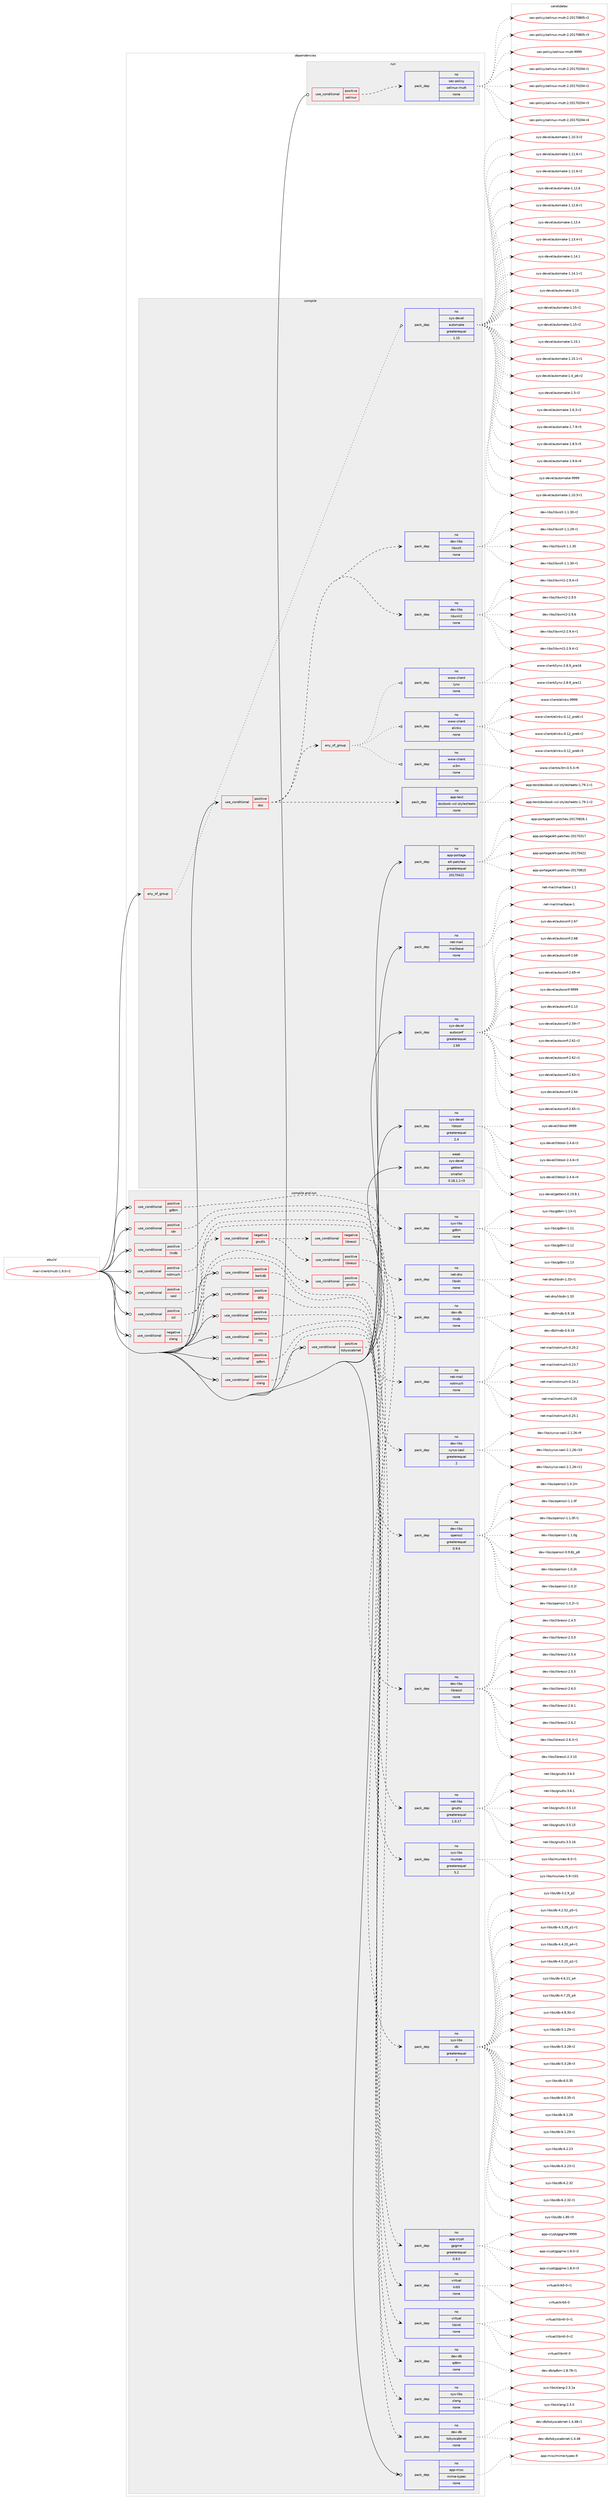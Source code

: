 digraph prolog {

# *************
# Graph options
# *************

newrank=true;
concentrate=true;
compound=true;
graph [rankdir=LR,fontname=Helvetica,fontsize=10,ranksep=1.5];#, ranksep=2.5, nodesep=0.2];
edge  [arrowhead=vee];
node  [fontname=Helvetica,fontsize=10];

# **********
# The ebuild
# **********

subgraph cluster_leftcol {
color=gray;
rank=same;
label=<<i>ebuild</i>>;
id [label="mail-client/mutt-1.9.0-r2", color=red, width=4, href="../mail-client/mutt-1.9.0-r2.svg"];
}

# ****************
# The dependencies
# ****************

subgraph cluster_midcol {
color=gray;
label=<<i>dependencies</i>>;
subgraph cluster_compile {
fillcolor="#eeeeee";
style=filled;
label=<<i>compile</i>>;
subgraph any4959 {
dependency340529 [label=<<TABLE BORDER="0" CELLBORDER="1" CELLSPACING="0" CELLPADDING="4"><TR><TD CELLPADDING="10">any_of_group</TD></TR></TABLE>>, shape=none, color=red];subgraph pack250449 {
dependency340530 [label=<<TABLE BORDER="0" CELLBORDER="1" CELLSPACING="0" CELLPADDING="4" WIDTH="220"><TR><TD ROWSPAN="6" CELLPADDING="30">pack_dep</TD></TR><TR><TD WIDTH="110">no</TD></TR><TR><TD>sys-devel</TD></TR><TR><TD>automake</TD></TR><TR><TD>greaterequal</TD></TR><TR><TD>1.15</TD></TR></TABLE>>, shape=none, color=blue];
}
dependency340529:e -> dependency340530:w [weight=20,style="dotted",arrowhead="oinv"];
}
id:e -> dependency340529:w [weight=20,style="solid",arrowhead="vee"];
subgraph cond85020 {
dependency340531 [label=<<TABLE BORDER="0" CELLBORDER="1" CELLSPACING="0" CELLPADDING="4"><TR><TD ROWSPAN="3" CELLPADDING="10">use_conditional</TD></TR><TR><TD>positive</TD></TR><TR><TD>doc</TD></TR></TABLE>>, shape=none, color=red];
subgraph pack250450 {
dependency340532 [label=<<TABLE BORDER="0" CELLBORDER="1" CELLSPACING="0" CELLPADDING="4" WIDTH="220"><TR><TD ROWSPAN="6" CELLPADDING="30">pack_dep</TD></TR><TR><TD WIDTH="110">no</TD></TR><TR><TD>dev-libs</TD></TR><TR><TD>libxml2</TD></TR><TR><TD>none</TD></TR><TR><TD></TD></TR></TABLE>>, shape=none, color=blue];
}
dependency340531:e -> dependency340532:w [weight=20,style="dashed",arrowhead="vee"];
subgraph pack250451 {
dependency340533 [label=<<TABLE BORDER="0" CELLBORDER="1" CELLSPACING="0" CELLPADDING="4" WIDTH="220"><TR><TD ROWSPAN="6" CELLPADDING="30">pack_dep</TD></TR><TR><TD WIDTH="110">no</TD></TR><TR><TD>dev-libs</TD></TR><TR><TD>libxslt</TD></TR><TR><TD>none</TD></TR><TR><TD></TD></TR></TABLE>>, shape=none, color=blue];
}
dependency340531:e -> dependency340533:w [weight=20,style="dashed",arrowhead="vee"];
subgraph pack250452 {
dependency340534 [label=<<TABLE BORDER="0" CELLBORDER="1" CELLSPACING="0" CELLPADDING="4" WIDTH="220"><TR><TD ROWSPAN="6" CELLPADDING="30">pack_dep</TD></TR><TR><TD WIDTH="110">no</TD></TR><TR><TD>app-text</TD></TR><TR><TD>docbook-xsl-stylesheets</TD></TR><TR><TD>none</TD></TR><TR><TD></TD></TR></TABLE>>, shape=none, color=blue];
}
dependency340531:e -> dependency340534:w [weight=20,style="dashed",arrowhead="vee"];
subgraph any4960 {
dependency340535 [label=<<TABLE BORDER="0" CELLBORDER="1" CELLSPACING="0" CELLPADDING="4"><TR><TD CELLPADDING="10">any_of_group</TD></TR></TABLE>>, shape=none, color=red];subgraph pack250453 {
dependency340536 [label=<<TABLE BORDER="0" CELLBORDER="1" CELLSPACING="0" CELLPADDING="4" WIDTH="220"><TR><TD ROWSPAN="6" CELLPADDING="30">pack_dep</TD></TR><TR><TD WIDTH="110">no</TD></TR><TR><TD>www-client</TD></TR><TR><TD>lynx</TD></TR><TR><TD>none</TD></TR><TR><TD></TD></TR></TABLE>>, shape=none, color=blue];
}
dependency340535:e -> dependency340536:w [weight=20,style="dotted",arrowhead="oinv"];
subgraph pack250454 {
dependency340537 [label=<<TABLE BORDER="0" CELLBORDER="1" CELLSPACING="0" CELLPADDING="4" WIDTH="220"><TR><TD ROWSPAN="6" CELLPADDING="30">pack_dep</TD></TR><TR><TD WIDTH="110">no</TD></TR><TR><TD>www-client</TD></TR><TR><TD>w3m</TD></TR><TR><TD>none</TD></TR><TR><TD></TD></TR></TABLE>>, shape=none, color=blue];
}
dependency340535:e -> dependency340537:w [weight=20,style="dotted",arrowhead="oinv"];
subgraph pack250455 {
dependency340538 [label=<<TABLE BORDER="0" CELLBORDER="1" CELLSPACING="0" CELLPADDING="4" WIDTH="220"><TR><TD ROWSPAN="6" CELLPADDING="30">pack_dep</TD></TR><TR><TD WIDTH="110">no</TD></TR><TR><TD>www-client</TD></TR><TR><TD>elinks</TD></TR><TR><TD>none</TD></TR><TR><TD></TD></TR></TABLE>>, shape=none, color=blue];
}
dependency340535:e -> dependency340538:w [weight=20,style="dotted",arrowhead="oinv"];
}
dependency340531:e -> dependency340535:w [weight=20,style="dashed",arrowhead="vee"];
}
id:e -> dependency340531:w [weight=20,style="solid",arrowhead="vee"];
subgraph pack250456 {
dependency340539 [label=<<TABLE BORDER="0" CELLBORDER="1" CELLSPACING="0" CELLPADDING="4" WIDTH="220"><TR><TD ROWSPAN="6" CELLPADDING="30">pack_dep</TD></TR><TR><TD WIDTH="110">no</TD></TR><TR><TD>app-portage</TD></TR><TR><TD>elt-patches</TD></TR><TR><TD>greaterequal</TD></TR><TR><TD>20170422</TD></TR></TABLE>>, shape=none, color=blue];
}
id:e -> dependency340539:w [weight=20,style="solid",arrowhead="vee"];
subgraph pack250457 {
dependency340540 [label=<<TABLE BORDER="0" CELLBORDER="1" CELLSPACING="0" CELLPADDING="4" WIDTH="220"><TR><TD ROWSPAN="6" CELLPADDING="30">pack_dep</TD></TR><TR><TD WIDTH="110">no</TD></TR><TR><TD>net-mail</TD></TR><TR><TD>mailbase</TD></TR><TR><TD>none</TD></TR><TR><TD></TD></TR></TABLE>>, shape=none, color=blue];
}
id:e -> dependency340540:w [weight=20,style="solid",arrowhead="vee"];
subgraph pack250458 {
dependency340541 [label=<<TABLE BORDER="0" CELLBORDER="1" CELLSPACING="0" CELLPADDING="4" WIDTH="220"><TR><TD ROWSPAN="6" CELLPADDING="30">pack_dep</TD></TR><TR><TD WIDTH="110">no</TD></TR><TR><TD>sys-devel</TD></TR><TR><TD>autoconf</TD></TR><TR><TD>greaterequal</TD></TR><TR><TD>2.69</TD></TR></TABLE>>, shape=none, color=blue];
}
id:e -> dependency340541:w [weight=20,style="solid",arrowhead="vee"];
subgraph pack250459 {
dependency340542 [label=<<TABLE BORDER="0" CELLBORDER="1" CELLSPACING="0" CELLPADDING="4" WIDTH="220"><TR><TD ROWSPAN="6" CELLPADDING="30">pack_dep</TD></TR><TR><TD WIDTH="110">no</TD></TR><TR><TD>sys-devel</TD></TR><TR><TD>libtool</TD></TR><TR><TD>greaterequal</TD></TR><TR><TD>2.4</TD></TR></TABLE>>, shape=none, color=blue];
}
id:e -> dependency340542:w [weight=20,style="solid",arrowhead="vee"];
subgraph pack250460 {
dependency340543 [label=<<TABLE BORDER="0" CELLBORDER="1" CELLSPACING="0" CELLPADDING="4" WIDTH="220"><TR><TD ROWSPAN="6" CELLPADDING="30">pack_dep</TD></TR><TR><TD WIDTH="110">weak</TD></TR><TR><TD>sys-devel</TD></TR><TR><TD>gettext</TD></TR><TR><TD>smaller</TD></TR><TR><TD>0.18.1.1-r3</TD></TR></TABLE>>, shape=none, color=blue];
}
id:e -> dependency340543:w [weight=20,style="solid",arrowhead="vee"];
}
subgraph cluster_compileandrun {
fillcolor="#eeeeee";
style=filled;
label=<<i>compile and run</i>>;
subgraph cond85021 {
dependency340544 [label=<<TABLE BORDER="0" CELLBORDER="1" CELLSPACING="0" CELLPADDING="4"><TR><TD ROWSPAN="3" CELLPADDING="10">use_conditional</TD></TR><TR><TD>negative</TD></TR><TR><TD>slang</TD></TR></TABLE>>, shape=none, color=red];
subgraph pack250461 {
dependency340545 [label=<<TABLE BORDER="0" CELLBORDER="1" CELLSPACING="0" CELLPADDING="4" WIDTH="220"><TR><TD ROWSPAN="6" CELLPADDING="30">pack_dep</TD></TR><TR><TD WIDTH="110">no</TD></TR><TR><TD>sys-libs</TD></TR><TR><TD>ncurses</TD></TR><TR><TD>greaterequal</TD></TR><TR><TD>5.2</TD></TR></TABLE>>, shape=none, color=blue];
}
dependency340544:e -> dependency340545:w [weight=20,style="dashed",arrowhead="vee"];
}
id:e -> dependency340544:w [weight=20,style="solid",arrowhead="odotvee"];
subgraph cond85022 {
dependency340546 [label=<<TABLE BORDER="0" CELLBORDER="1" CELLSPACING="0" CELLPADDING="4"><TR><TD ROWSPAN="3" CELLPADDING="10">use_conditional</TD></TR><TR><TD>positive</TD></TR><TR><TD>berkdb</TD></TR></TABLE>>, shape=none, color=red];
subgraph pack250462 {
dependency340547 [label=<<TABLE BORDER="0" CELLBORDER="1" CELLSPACING="0" CELLPADDING="4" WIDTH="220"><TR><TD ROWSPAN="6" CELLPADDING="30">pack_dep</TD></TR><TR><TD WIDTH="110">no</TD></TR><TR><TD>sys-libs</TD></TR><TR><TD>db</TD></TR><TR><TD>greaterequal</TD></TR><TR><TD>4</TD></TR></TABLE>>, shape=none, color=blue];
}
dependency340546:e -> dependency340547:w [weight=20,style="dashed",arrowhead="vee"];
}
id:e -> dependency340546:w [weight=20,style="solid",arrowhead="odotvee"];
subgraph cond85023 {
dependency340548 [label=<<TABLE BORDER="0" CELLBORDER="1" CELLSPACING="0" CELLPADDING="4"><TR><TD ROWSPAN="3" CELLPADDING="10">use_conditional</TD></TR><TR><TD>positive</TD></TR><TR><TD>gdbm</TD></TR></TABLE>>, shape=none, color=red];
subgraph pack250463 {
dependency340549 [label=<<TABLE BORDER="0" CELLBORDER="1" CELLSPACING="0" CELLPADDING="4" WIDTH="220"><TR><TD ROWSPAN="6" CELLPADDING="30">pack_dep</TD></TR><TR><TD WIDTH="110">no</TD></TR><TR><TD>sys-libs</TD></TR><TR><TD>gdbm</TD></TR><TR><TD>none</TD></TR><TR><TD></TD></TR></TABLE>>, shape=none, color=blue];
}
dependency340548:e -> dependency340549:w [weight=20,style="dashed",arrowhead="vee"];
}
id:e -> dependency340548:w [weight=20,style="solid",arrowhead="odotvee"];
subgraph cond85024 {
dependency340550 [label=<<TABLE BORDER="0" CELLBORDER="1" CELLSPACING="0" CELLPADDING="4"><TR><TD ROWSPAN="3" CELLPADDING="10">use_conditional</TD></TR><TR><TD>positive</TD></TR><TR><TD>gpg</TD></TR></TABLE>>, shape=none, color=red];
subgraph pack250464 {
dependency340551 [label=<<TABLE BORDER="0" CELLBORDER="1" CELLSPACING="0" CELLPADDING="4" WIDTH="220"><TR><TD ROWSPAN="6" CELLPADDING="30">pack_dep</TD></TR><TR><TD WIDTH="110">no</TD></TR><TR><TD>app-crypt</TD></TR><TR><TD>gpgme</TD></TR><TR><TD>greaterequal</TD></TR><TR><TD>0.9.0</TD></TR></TABLE>>, shape=none, color=blue];
}
dependency340550:e -> dependency340551:w [weight=20,style="dashed",arrowhead="vee"];
}
id:e -> dependency340550:w [weight=20,style="solid",arrowhead="odotvee"];
subgraph cond85025 {
dependency340552 [label=<<TABLE BORDER="0" CELLBORDER="1" CELLSPACING="0" CELLPADDING="4"><TR><TD ROWSPAN="3" CELLPADDING="10">use_conditional</TD></TR><TR><TD>positive</TD></TR><TR><TD>idn</TD></TR></TABLE>>, shape=none, color=red];
subgraph pack250465 {
dependency340553 [label=<<TABLE BORDER="0" CELLBORDER="1" CELLSPACING="0" CELLPADDING="4" WIDTH="220"><TR><TD ROWSPAN="6" CELLPADDING="30">pack_dep</TD></TR><TR><TD WIDTH="110">no</TD></TR><TR><TD>net-dns</TD></TR><TR><TD>libidn</TD></TR><TR><TD>none</TD></TR><TR><TD></TD></TR></TABLE>>, shape=none, color=blue];
}
dependency340552:e -> dependency340553:w [weight=20,style="dashed",arrowhead="vee"];
}
id:e -> dependency340552:w [weight=20,style="solid",arrowhead="odotvee"];
subgraph cond85026 {
dependency340554 [label=<<TABLE BORDER="0" CELLBORDER="1" CELLSPACING="0" CELLPADDING="4"><TR><TD ROWSPAN="3" CELLPADDING="10">use_conditional</TD></TR><TR><TD>positive</TD></TR><TR><TD>kerberos</TD></TR></TABLE>>, shape=none, color=red];
subgraph pack250466 {
dependency340555 [label=<<TABLE BORDER="0" CELLBORDER="1" CELLSPACING="0" CELLPADDING="4" WIDTH="220"><TR><TD ROWSPAN="6" CELLPADDING="30">pack_dep</TD></TR><TR><TD WIDTH="110">no</TD></TR><TR><TD>virtual</TD></TR><TR><TD>krb5</TD></TR><TR><TD>none</TD></TR><TR><TD></TD></TR></TABLE>>, shape=none, color=blue];
}
dependency340554:e -> dependency340555:w [weight=20,style="dashed",arrowhead="vee"];
}
id:e -> dependency340554:w [weight=20,style="solid",arrowhead="odotvee"];
subgraph cond85027 {
dependency340556 [label=<<TABLE BORDER="0" CELLBORDER="1" CELLSPACING="0" CELLPADDING="4"><TR><TD ROWSPAN="3" CELLPADDING="10">use_conditional</TD></TR><TR><TD>positive</TD></TR><TR><TD>lmdb</TD></TR></TABLE>>, shape=none, color=red];
subgraph pack250467 {
dependency340557 [label=<<TABLE BORDER="0" CELLBORDER="1" CELLSPACING="0" CELLPADDING="4" WIDTH="220"><TR><TD ROWSPAN="6" CELLPADDING="30">pack_dep</TD></TR><TR><TD WIDTH="110">no</TD></TR><TR><TD>dev-db</TD></TR><TR><TD>lmdb</TD></TR><TR><TD>none</TD></TR><TR><TD></TD></TR></TABLE>>, shape=none, color=blue];
}
dependency340556:e -> dependency340557:w [weight=20,style="dashed",arrowhead="vee"];
}
id:e -> dependency340556:w [weight=20,style="solid",arrowhead="odotvee"];
subgraph cond85028 {
dependency340558 [label=<<TABLE BORDER="0" CELLBORDER="1" CELLSPACING="0" CELLPADDING="4"><TR><TD ROWSPAN="3" CELLPADDING="10">use_conditional</TD></TR><TR><TD>positive</TD></TR><TR><TD>nls</TD></TR></TABLE>>, shape=none, color=red];
subgraph pack250468 {
dependency340559 [label=<<TABLE BORDER="0" CELLBORDER="1" CELLSPACING="0" CELLPADDING="4" WIDTH="220"><TR><TD ROWSPAN="6" CELLPADDING="30">pack_dep</TD></TR><TR><TD WIDTH="110">no</TD></TR><TR><TD>virtual</TD></TR><TR><TD>libintl</TD></TR><TR><TD>none</TD></TR><TR><TD></TD></TR></TABLE>>, shape=none, color=blue];
}
dependency340558:e -> dependency340559:w [weight=20,style="dashed",arrowhead="vee"];
}
id:e -> dependency340558:w [weight=20,style="solid",arrowhead="odotvee"];
subgraph cond85029 {
dependency340560 [label=<<TABLE BORDER="0" CELLBORDER="1" CELLSPACING="0" CELLPADDING="4"><TR><TD ROWSPAN="3" CELLPADDING="10">use_conditional</TD></TR><TR><TD>positive</TD></TR><TR><TD>notmuch</TD></TR></TABLE>>, shape=none, color=red];
subgraph pack250469 {
dependency340561 [label=<<TABLE BORDER="0" CELLBORDER="1" CELLSPACING="0" CELLPADDING="4" WIDTH="220"><TR><TD ROWSPAN="6" CELLPADDING="30">pack_dep</TD></TR><TR><TD WIDTH="110">no</TD></TR><TR><TD>net-mail</TD></TR><TR><TD>notmuch</TD></TR><TR><TD>none</TD></TR><TR><TD></TD></TR></TABLE>>, shape=none, color=blue];
}
dependency340560:e -> dependency340561:w [weight=20,style="dashed",arrowhead="vee"];
}
id:e -> dependency340560:w [weight=20,style="solid",arrowhead="odotvee"];
subgraph cond85030 {
dependency340562 [label=<<TABLE BORDER="0" CELLBORDER="1" CELLSPACING="0" CELLPADDING="4"><TR><TD ROWSPAN="3" CELLPADDING="10">use_conditional</TD></TR><TR><TD>positive</TD></TR><TR><TD>qdbm</TD></TR></TABLE>>, shape=none, color=red];
subgraph pack250470 {
dependency340563 [label=<<TABLE BORDER="0" CELLBORDER="1" CELLSPACING="0" CELLPADDING="4" WIDTH="220"><TR><TD ROWSPAN="6" CELLPADDING="30">pack_dep</TD></TR><TR><TD WIDTH="110">no</TD></TR><TR><TD>dev-db</TD></TR><TR><TD>qdbm</TD></TR><TR><TD>none</TD></TR><TR><TD></TD></TR></TABLE>>, shape=none, color=blue];
}
dependency340562:e -> dependency340563:w [weight=20,style="dashed",arrowhead="vee"];
}
id:e -> dependency340562:w [weight=20,style="solid",arrowhead="odotvee"];
subgraph cond85031 {
dependency340564 [label=<<TABLE BORDER="0" CELLBORDER="1" CELLSPACING="0" CELLPADDING="4"><TR><TD ROWSPAN="3" CELLPADDING="10">use_conditional</TD></TR><TR><TD>positive</TD></TR><TR><TD>sasl</TD></TR></TABLE>>, shape=none, color=red];
subgraph pack250471 {
dependency340565 [label=<<TABLE BORDER="0" CELLBORDER="1" CELLSPACING="0" CELLPADDING="4" WIDTH="220"><TR><TD ROWSPAN="6" CELLPADDING="30">pack_dep</TD></TR><TR><TD WIDTH="110">no</TD></TR><TR><TD>dev-libs</TD></TR><TR><TD>cyrus-sasl</TD></TR><TR><TD>greaterequal</TD></TR><TR><TD>2</TD></TR></TABLE>>, shape=none, color=blue];
}
dependency340564:e -> dependency340565:w [weight=20,style="dashed",arrowhead="vee"];
}
id:e -> dependency340564:w [weight=20,style="solid",arrowhead="odotvee"];
subgraph cond85032 {
dependency340566 [label=<<TABLE BORDER="0" CELLBORDER="1" CELLSPACING="0" CELLPADDING="4"><TR><TD ROWSPAN="3" CELLPADDING="10">use_conditional</TD></TR><TR><TD>positive</TD></TR><TR><TD>slang</TD></TR></TABLE>>, shape=none, color=red];
subgraph pack250472 {
dependency340567 [label=<<TABLE BORDER="0" CELLBORDER="1" CELLSPACING="0" CELLPADDING="4" WIDTH="220"><TR><TD ROWSPAN="6" CELLPADDING="30">pack_dep</TD></TR><TR><TD WIDTH="110">no</TD></TR><TR><TD>sys-libs</TD></TR><TR><TD>slang</TD></TR><TR><TD>none</TD></TR><TR><TD></TD></TR></TABLE>>, shape=none, color=blue];
}
dependency340566:e -> dependency340567:w [weight=20,style="dashed",arrowhead="vee"];
}
id:e -> dependency340566:w [weight=20,style="solid",arrowhead="odotvee"];
subgraph cond85033 {
dependency340568 [label=<<TABLE BORDER="0" CELLBORDER="1" CELLSPACING="0" CELLPADDING="4"><TR><TD ROWSPAN="3" CELLPADDING="10">use_conditional</TD></TR><TR><TD>positive</TD></TR><TR><TD>ssl</TD></TR></TABLE>>, shape=none, color=red];
subgraph cond85034 {
dependency340569 [label=<<TABLE BORDER="0" CELLBORDER="1" CELLSPACING="0" CELLPADDING="4"><TR><TD ROWSPAN="3" CELLPADDING="10">use_conditional</TD></TR><TR><TD>positive</TD></TR><TR><TD>gnutls</TD></TR></TABLE>>, shape=none, color=red];
subgraph pack250473 {
dependency340570 [label=<<TABLE BORDER="0" CELLBORDER="1" CELLSPACING="0" CELLPADDING="4" WIDTH="220"><TR><TD ROWSPAN="6" CELLPADDING="30">pack_dep</TD></TR><TR><TD WIDTH="110">no</TD></TR><TR><TD>net-libs</TD></TR><TR><TD>gnutls</TD></TR><TR><TD>greaterequal</TD></TR><TR><TD>1.0.17</TD></TR></TABLE>>, shape=none, color=blue];
}
dependency340569:e -> dependency340570:w [weight=20,style="dashed",arrowhead="vee"];
}
dependency340568:e -> dependency340569:w [weight=20,style="dashed",arrowhead="vee"];
subgraph cond85035 {
dependency340571 [label=<<TABLE BORDER="0" CELLBORDER="1" CELLSPACING="0" CELLPADDING="4"><TR><TD ROWSPAN="3" CELLPADDING="10">use_conditional</TD></TR><TR><TD>negative</TD></TR><TR><TD>gnutls</TD></TR></TABLE>>, shape=none, color=red];
subgraph cond85036 {
dependency340572 [label=<<TABLE BORDER="0" CELLBORDER="1" CELLSPACING="0" CELLPADDING="4"><TR><TD ROWSPAN="3" CELLPADDING="10">use_conditional</TD></TR><TR><TD>positive</TD></TR><TR><TD>libressl</TD></TR></TABLE>>, shape=none, color=red];
subgraph pack250474 {
dependency340573 [label=<<TABLE BORDER="0" CELLBORDER="1" CELLSPACING="0" CELLPADDING="4" WIDTH="220"><TR><TD ROWSPAN="6" CELLPADDING="30">pack_dep</TD></TR><TR><TD WIDTH="110">no</TD></TR><TR><TD>dev-libs</TD></TR><TR><TD>libressl</TD></TR><TR><TD>none</TD></TR><TR><TD></TD></TR></TABLE>>, shape=none, color=blue];
}
dependency340572:e -> dependency340573:w [weight=20,style="dashed",arrowhead="vee"];
}
dependency340571:e -> dependency340572:w [weight=20,style="dashed",arrowhead="vee"];
subgraph cond85037 {
dependency340574 [label=<<TABLE BORDER="0" CELLBORDER="1" CELLSPACING="0" CELLPADDING="4"><TR><TD ROWSPAN="3" CELLPADDING="10">use_conditional</TD></TR><TR><TD>negative</TD></TR><TR><TD>libressl</TD></TR></TABLE>>, shape=none, color=red];
subgraph pack250475 {
dependency340575 [label=<<TABLE BORDER="0" CELLBORDER="1" CELLSPACING="0" CELLPADDING="4" WIDTH="220"><TR><TD ROWSPAN="6" CELLPADDING="30">pack_dep</TD></TR><TR><TD WIDTH="110">no</TD></TR><TR><TD>dev-libs</TD></TR><TR><TD>openssl</TD></TR><TR><TD>greaterequal</TD></TR><TR><TD>0.9.6</TD></TR></TABLE>>, shape=none, color=blue];
}
dependency340574:e -> dependency340575:w [weight=20,style="dashed",arrowhead="vee"];
}
dependency340571:e -> dependency340574:w [weight=20,style="dashed",arrowhead="vee"];
}
dependency340568:e -> dependency340571:w [weight=20,style="dashed",arrowhead="vee"];
}
id:e -> dependency340568:w [weight=20,style="solid",arrowhead="odotvee"];
subgraph cond85038 {
dependency340576 [label=<<TABLE BORDER="0" CELLBORDER="1" CELLSPACING="0" CELLPADDING="4"><TR><TD ROWSPAN="3" CELLPADDING="10">use_conditional</TD></TR><TR><TD>positive</TD></TR><TR><TD>tokyocabinet</TD></TR></TABLE>>, shape=none, color=red];
subgraph pack250476 {
dependency340577 [label=<<TABLE BORDER="0" CELLBORDER="1" CELLSPACING="0" CELLPADDING="4" WIDTH="220"><TR><TD ROWSPAN="6" CELLPADDING="30">pack_dep</TD></TR><TR><TD WIDTH="110">no</TD></TR><TR><TD>dev-db</TD></TR><TR><TD>tokyocabinet</TD></TR><TR><TD>none</TD></TR><TR><TD></TD></TR></TABLE>>, shape=none, color=blue];
}
dependency340576:e -> dependency340577:w [weight=20,style="dashed",arrowhead="vee"];
}
id:e -> dependency340576:w [weight=20,style="solid",arrowhead="odotvee"];
subgraph pack250477 {
dependency340578 [label=<<TABLE BORDER="0" CELLBORDER="1" CELLSPACING="0" CELLPADDING="4" WIDTH="220"><TR><TD ROWSPAN="6" CELLPADDING="30">pack_dep</TD></TR><TR><TD WIDTH="110">no</TD></TR><TR><TD>app-misc</TD></TR><TR><TD>mime-types</TD></TR><TR><TD>none</TD></TR><TR><TD></TD></TR></TABLE>>, shape=none, color=blue];
}
id:e -> dependency340578:w [weight=20,style="solid",arrowhead="odotvee"];
}
subgraph cluster_run {
fillcolor="#eeeeee";
style=filled;
label=<<i>run</i>>;
subgraph cond85039 {
dependency340579 [label=<<TABLE BORDER="0" CELLBORDER="1" CELLSPACING="0" CELLPADDING="4"><TR><TD ROWSPAN="3" CELLPADDING="10">use_conditional</TD></TR><TR><TD>positive</TD></TR><TR><TD>selinux</TD></TR></TABLE>>, shape=none, color=red];
subgraph pack250478 {
dependency340580 [label=<<TABLE BORDER="0" CELLBORDER="1" CELLSPACING="0" CELLPADDING="4" WIDTH="220"><TR><TD ROWSPAN="6" CELLPADDING="30">pack_dep</TD></TR><TR><TD WIDTH="110">no</TD></TR><TR><TD>sec-policy</TD></TR><TR><TD>selinux-mutt</TD></TR><TR><TD>none</TD></TR><TR><TD></TD></TR></TABLE>>, shape=none, color=blue];
}
dependency340579:e -> dependency340580:w [weight=20,style="dashed",arrowhead="vee"];
}
id:e -> dependency340579:w [weight=20,style="solid",arrowhead="odot"];
}
}

# **************
# The candidates
# **************

subgraph cluster_choices {
rank=same;
color=gray;
label=<<i>candidates</i>>;

subgraph choice250449 {
color=black;
nodesep=1;
choice11512111545100101118101108479711711611110997107101454946494846514511449 [label="sys-devel/automake-1.10.3-r1", color=red, width=4,href="../sys-devel/automake-1.10.3-r1.svg"];
choice11512111545100101118101108479711711611110997107101454946494846514511450 [label="sys-devel/automake-1.10.3-r2", color=red, width=4,href="../sys-devel/automake-1.10.3-r2.svg"];
choice11512111545100101118101108479711711611110997107101454946494946544511449 [label="sys-devel/automake-1.11.6-r1", color=red, width=4,href="../sys-devel/automake-1.11.6-r1.svg"];
choice11512111545100101118101108479711711611110997107101454946494946544511450 [label="sys-devel/automake-1.11.6-r2", color=red, width=4,href="../sys-devel/automake-1.11.6-r2.svg"];
choice1151211154510010111810110847971171161111099710710145494649504654 [label="sys-devel/automake-1.12.6", color=red, width=4,href="../sys-devel/automake-1.12.6.svg"];
choice11512111545100101118101108479711711611110997107101454946495046544511449 [label="sys-devel/automake-1.12.6-r1", color=red, width=4,href="../sys-devel/automake-1.12.6-r1.svg"];
choice1151211154510010111810110847971171161111099710710145494649514652 [label="sys-devel/automake-1.13.4", color=red, width=4,href="../sys-devel/automake-1.13.4.svg"];
choice11512111545100101118101108479711711611110997107101454946495146524511449 [label="sys-devel/automake-1.13.4-r1", color=red, width=4,href="../sys-devel/automake-1.13.4-r1.svg"];
choice1151211154510010111810110847971171161111099710710145494649524649 [label="sys-devel/automake-1.14.1", color=red, width=4,href="../sys-devel/automake-1.14.1.svg"];
choice11512111545100101118101108479711711611110997107101454946495246494511449 [label="sys-devel/automake-1.14.1-r1", color=red, width=4,href="../sys-devel/automake-1.14.1-r1.svg"];
choice115121115451001011181011084797117116111109971071014549464953 [label="sys-devel/automake-1.15", color=red, width=4,href="../sys-devel/automake-1.15.svg"];
choice1151211154510010111810110847971171161111099710710145494649534511449 [label="sys-devel/automake-1.15-r1", color=red, width=4,href="../sys-devel/automake-1.15-r1.svg"];
choice1151211154510010111810110847971171161111099710710145494649534511450 [label="sys-devel/automake-1.15-r2", color=red, width=4,href="../sys-devel/automake-1.15-r2.svg"];
choice1151211154510010111810110847971171161111099710710145494649534649 [label="sys-devel/automake-1.15.1", color=red, width=4,href="../sys-devel/automake-1.15.1.svg"];
choice11512111545100101118101108479711711611110997107101454946495346494511449 [label="sys-devel/automake-1.15.1-r1", color=red, width=4,href="../sys-devel/automake-1.15.1-r1.svg"];
choice115121115451001011181011084797117116111109971071014549465295112544511450 [label="sys-devel/automake-1.4_p6-r2", color=red, width=4,href="../sys-devel/automake-1.4_p6-r2.svg"];
choice11512111545100101118101108479711711611110997107101454946534511450 [label="sys-devel/automake-1.5-r2", color=red, width=4,href="../sys-devel/automake-1.5-r2.svg"];
choice115121115451001011181011084797117116111109971071014549465446514511450 [label="sys-devel/automake-1.6.3-r2", color=red, width=4,href="../sys-devel/automake-1.6.3-r2.svg"];
choice115121115451001011181011084797117116111109971071014549465546574511451 [label="sys-devel/automake-1.7.9-r3", color=red, width=4,href="../sys-devel/automake-1.7.9-r3.svg"];
choice115121115451001011181011084797117116111109971071014549465646534511453 [label="sys-devel/automake-1.8.5-r5", color=red, width=4,href="../sys-devel/automake-1.8.5-r5.svg"];
choice115121115451001011181011084797117116111109971071014549465746544511452 [label="sys-devel/automake-1.9.6-r4", color=red, width=4,href="../sys-devel/automake-1.9.6-r4.svg"];
choice115121115451001011181011084797117116111109971071014557575757 [label="sys-devel/automake-9999", color=red, width=4,href="../sys-devel/automake-9999.svg"];
dependency340530:e -> choice11512111545100101118101108479711711611110997107101454946494846514511449:w [style=dotted,weight="100"];
dependency340530:e -> choice11512111545100101118101108479711711611110997107101454946494846514511450:w [style=dotted,weight="100"];
dependency340530:e -> choice11512111545100101118101108479711711611110997107101454946494946544511449:w [style=dotted,weight="100"];
dependency340530:e -> choice11512111545100101118101108479711711611110997107101454946494946544511450:w [style=dotted,weight="100"];
dependency340530:e -> choice1151211154510010111810110847971171161111099710710145494649504654:w [style=dotted,weight="100"];
dependency340530:e -> choice11512111545100101118101108479711711611110997107101454946495046544511449:w [style=dotted,weight="100"];
dependency340530:e -> choice1151211154510010111810110847971171161111099710710145494649514652:w [style=dotted,weight="100"];
dependency340530:e -> choice11512111545100101118101108479711711611110997107101454946495146524511449:w [style=dotted,weight="100"];
dependency340530:e -> choice1151211154510010111810110847971171161111099710710145494649524649:w [style=dotted,weight="100"];
dependency340530:e -> choice11512111545100101118101108479711711611110997107101454946495246494511449:w [style=dotted,weight="100"];
dependency340530:e -> choice115121115451001011181011084797117116111109971071014549464953:w [style=dotted,weight="100"];
dependency340530:e -> choice1151211154510010111810110847971171161111099710710145494649534511449:w [style=dotted,weight="100"];
dependency340530:e -> choice1151211154510010111810110847971171161111099710710145494649534511450:w [style=dotted,weight="100"];
dependency340530:e -> choice1151211154510010111810110847971171161111099710710145494649534649:w [style=dotted,weight="100"];
dependency340530:e -> choice11512111545100101118101108479711711611110997107101454946495346494511449:w [style=dotted,weight="100"];
dependency340530:e -> choice115121115451001011181011084797117116111109971071014549465295112544511450:w [style=dotted,weight="100"];
dependency340530:e -> choice11512111545100101118101108479711711611110997107101454946534511450:w [style=dotted,weight="100"];
dependency340530:e -> choice115121115451001011181011084797117116111109971071014549465446514511450:w [style=dotted,weight="100"];
dependency340530:e -> choice115121115451001011181011084797117116111109971071014549465546574511451:w [style=dotted,weight="100"];
dependency340530:e -> choice115121115451001011181011084797117116111109971071014549465646534511453:w [style=dotted,weight="100"];
dependency340530:e -> choice115121115451001011181011084797117116111109971071014549465746544511452:w [style=dotted,weight="100"];
dependency340530:e -> choice115121115451001011181011084797117116111109971071014557575757:w [style=dotted,weight="100"];
}
subgraph choice250450 {
color=black;
nodesep=1;
choice10010111845108105981154710810598120109108504550465746524511449 [label="dev-libs/libxml2-2.9.4-r1", color=red, width=4,href="../dev-libs/libxml2-2.9.4-r1.svg"];
choice10010111845108105981154710810598120109108504550465746524511450 [label="dev-libs/libxml2-2.9.4-r2", color=red, width=4,href="../dev-libs/libxml2-2.9.4-r2.svg"];
choice10010111845108105981154710810598120109108504550465746524511451 [label="dev-libs/libxml2-2.9.4-r3", color=red, width=4,href="../dev-libs/libxml2-2.9.4-r3.svg"];
choice1001011184510810598115471081059812010910850455046574653 [label="dev-libs/libxml2-2.9.5", color=red, width=4,href="../dev-libs/libxml2-2.9.5.svg"];
choice1001011184510810598115471081059812010910850455046574654 [label="dev-libs/libxml2-2.9.6", color=red, width=4,href="../dev-libs/libxml2-2.9.6.svg"];
dependency340532:e -> choice10010111845108105981154710810598120109108504550465746524511449:w [style=dotted,weight="100"];
dependency340532:e -> choice10010111845108105981154710810598120109108504550465746524511450:w [style=dotted,weight="100"];
dependency340532:e -> choice10010111845108105981154710810598120109108504550465746524511451:w [style=dotted,weight="100"];
dependency340532:e -> choice1001011184510810598115471081059812010910850455046574653:w [style=dotted,weight="100"];
dependency340532:e -> choice1001011184510810598115471081059812010910850455046574654:w [style=dotted,weight="100"];
}
subgraph choice250451 {
color=black;
nodesep=1;
choice10010111845108105981154710810598120115108116454946494650574511449 [label="dev-libs/libxslt-1.1.29-r1", color=red, width=4,href="../dev-libs/libxslt-1.1.29-r1.svg"];
choice1001011184510810598115471081059812011510811645494649465148 [label="dev-libs/libxslt-1.1.30", color=red, width=4,href="../dev-libs/libxslt-1.1.30.svg"];
choice10010111845108105981154710810598120115108116454946494651484511449 [label="dev-libs/libxslt-1.1.30-r1", color=red, width=4,href="../dev-libs/libxslt-1.1.30-r1.svg"];
choice10010111845108105981154710810598120115108116454946494651484511450 [label="dev-libs/libxslt-1.1.30-r2", color=red, width=4,href="../dev-libs/libxslt-1.1.30-r2.svg"];
dependency340533:e -> choice10010111845108105981154710810598120115108116454946494650574511449:w [style=dotted,weight="100"];
dependency340533:e -> choice1001011184510810598115471081059812011510811645494649465148:w [style=dotted,weight="100"];
dependency340533:e -> choice10010111845108105981154710810598120115108116454946494651484511449:w [style=dotted,weight="100"];
dependency340533:e -> choice10010111845108105981154710810598120115108116454946494651484511450:w [style=dotted,weight="100"];
}
subgraph choice250452 {
color=black;
nodesep=1;
choice97112112451161011201164710011199981111111074512011510845115116121108101115104101101116115454946555746494511449 [label="app-text/docbook-xsl-stylesheets-1.79.1-r1", color=red, width=4,href="../app-text/docbook-xsl-stylesheets-1.79.1-r1.svg"];
choice97112112451161011201164710011199981111111074512011510845115116121108101115104101101116115454946555746494511450 [label="app-text/docbook-xsl-stylesheets-1.79.1-r2", color=red, width=4,href="../app-text/docbook-xsl-stylesheets-1.79.1-r2.svg"];
dependency340534:e -> choice97112112451161011201164710011199981111111074512011510845115116121108101115104101101116115454946555746494511449:w [style=dotted,weight="100"];
dependency340534:e -> choice97112112451161011201164710011199981111111074512011510845115116121108101115104101101116115454946555746494511450:w [style=dotted,weight="100"];
}
subgraph choice250453 {
color=black;
nodesep=1;
choice119119119459910810510111011647108121110120455046564657951121141014949 [label="www-client/lynx-2.8.9_pre11", color=red, width=4,href="../www-client/lynx-2.8.9_pre11.svg"];
choice119119119459910810510111011647108121110120455046564657951121141014954 [label="www-client/lynx-2.8.9_pre16", color=red, width=4,href="../www-client/lynx-2.8.9_pre16.svg"];
dependency340536:e -> choice119119119459910810510111011647108121110120455046564657951121141014949:w [style=dotted,weight="100"];
dependency340536:e -> choice119119119459910810510111011647108121110120455046564657951121141014954:w [style=dotted,weight="100"];
}
subgraph choice250454 {
color=black;
nodesep=1;
choice119119119459910810510111011647119511094548465346514511457 [label="www-client/w3m-0.5.3-r9", color=red, width=4,href="../www-client/w3m-0.5.3-r9.svg"];
dependency340537:e -> choice119119119459910810510111011647119511094548465346514511457:w [style=dotted,weight="100"];
}
subgraph choice250455 {
color=black;
nodesep=1;
choice119119119459910810510111011647101108105110107115454846495095112114101544511449 [label="www-client/elinks-0.12_pre6-r1", color=red, width=4,href="../www-client/elinks-0.12_pre6-r1.svg"];
choice119119119459910810510111011647101108105110107115454846495095112114101544511450 [label="www-client/elinks-0.12_pre6-r2", color=red, width=4,href="../www-client/elinks-0.12_pre6-r2.svg"];
choice119119119459910810510111011647101108105110107115454846495095112114101544511451 [label="www-client/elinks-0.12_pre6-r3", color=red, width=4,href="../www-client/elinks-0.12_pre6-r3.svg"];
choice1191191194599108105101110116471011081051101071154557575757 [label="www-client/elinks-9999", color=red, width=4,href="../www-client/elinks-9999.svg"];
dependency340538:e -> choice119119119459910810510111011647101108105110107115454846495095112114101544511449:w [style=dotted,weight="100"];
dependency340538:e -> choice119119119459910810510111011647101108105110107115454846495095112114101544511450:w [style=dotted,weight="100"];
dependency340538:e -> choice119119119459910810510111011647101108105110107115454846495095112114101544511451:w [style=dotted,weight="100"];
dependency340538:e -> choice1191191194599108105101110116471011081051101071154557575757:w [style=dotted,weight="100"];
}
subgraph choice250456 {
color=black;
nodesep=1;
choice97112112451121111141169710310147101108116451129711699104101115455048495548514955 [label="app-portage/elt-patches-20170317", color=red, width=4,href="../app-portage/elt-patches-20170317.svg"];
choice97112112451121111141169710310147101108116451129711699104101115455048495548525050 [label="app-portage/elt-patches-20170422", color=red, width=4,href="../app-portage/elt-patches-20170422.svg"];
choice97112112451121111141169710310147101108116451129711699104101115455048495548564953 [label="app-portage/elt-patches-20170815", color=red, width=4,href="../app-portage/elt-patches-20170815.svg"];
choice971121124511211111411697103101471011081164511297116991041011154550484955485650544649 [label="app-portage/elt-patches-20170826.1", color=red, width=4,href="../app-portage/elt-patches-20170826.1.svg"];
dependency340539:e -> choice97112112451121111141169710310147101108116451129711699104101115455048495548514955:w [style=dotted,weight="100"];
dependency340539:e -> choice97112112451121111141169710310147101108116451129711699104101115455048495548525050:w [style=dotted,weight="100"];
dependency340539:e -> choice97112112451121111141169710310147101108116451129711699104101115455048495548564953:w [style=dotted,weight="100"];
dependency340539:e -> choice971121124511211111411697103101471011081164511297116991041011154550484955485650544649:w [style=dotted,weight="100"];
}
subgraph choice250457 {
color=black;
nodesep=1;
choice1101011164510997105108471099710510898971151014549 [label="net-mail/mailbase-1", color=red, width=4,href="../net-mail/mailbase-1.svg"];
choice11010111645109971051084710997105108989711510145494649 [label="net-mail/mailbase-1.1", color=red, width=4,href="../net-mail/mailbase-1.1.svg"];
dependency340540:e -> choice1101011164510997105108471099710510898971151014549:w [style=dotted,weight="100"];
dependency340540:e -> choice11010111645109971051084710997105108989711510145494649:w [style=dotted,weight="100"];
}
subgraph choice250458 {
color=black;
nodesep=1;
choice115121115451001011181011084797117116111991111101024550464951 [label="sys-devel/autoconf-2.13", color=red, width=4,href="../sys-devel/autoconf-2.13.svg"];
choice1151211154510010111810110847971171161119911111010245504653574511455 [label="sys-devel/autoconf-2.59-r7", color=red, width=4,href="../sys-devel/autoconf-2.59-r7.svg"];
choice1151211154510010111810110847971171161119911111010245504654494511450 [label="sys-devel/autoconf-2.61-r2", color=red, width=4,href="../sys-devel/autoconf-2.61-r2.svg"];
choice1151211154510010111810110847971171161119911111010245504654504511449 [label="sys-devel/autoconf-2.62-r1", color=red, width=4,href="../sys-devel/autoconf-2.62-r1.svg"];
choice1151211154510010111810110847971171161119911111010245504654514511449 [label="sys-devel/autoconf-2.63-r1", color=red, width=4,href="../sys-devel/autoconf-2.63-r1.svg"];
choice115121115451001011181011084797117116111991111101024550465452 [label="sys-devel/autoconf-2.64", color=red, width=4,href="../sys-devel/autoconf-2.64.svg"];
choice1151211154510010111810110847971171161119911111010245504654534511449 [label="sys-devel/autoconf-2.65-r1", color=red, width=4,href="../sys-devel/autoconf-2.65-r1.svg"];
choice115121115451001011181011084797117116111991111101024550465455 [label="sys-devel/autoconf-2.67", color=red, width=4,href="../sys-devel/autoconf-2.67.svg"];
choice115121115451001011181011084797117116111991111101024550465456 [label="sys-devel/autoconf-2.68", color=red, width=4,href="../sys-devel/autoconf-2.68.svg"];
choice115121115451001011181011084797117116111991111101024550465457 [label="sys-devel/autoconf-2.69", color=red, width=4,href="../sys-devel/autoconf-2.69.svg"];
choice1151211154510010111810110847971171161119911111010245504654574511452 [label="sys-devel/autoconf-2.69-r4", color=red, width=4,href="../sys-devel/autoconf-2.69-r4.svg"];
choice115121115451001011181011084797117116111991111101024557575757 [label="sys-devel/autoconf-9999", color=red, width=4,href="../sys-devel/autoconf-9999.svg"];
dependency340541:e -> choice115121115451001011181011084797117116111991111101024550464951:w [style=dotted,weight="100"];
dependency340541:e -> choice1151211154510010111810110847971171161119911111010245504653574511455:w [style=dotted,weight="100"];
dependency340541:e -> choice1151211154510010111810110847971171161119911111010245504654494511450:w [style=dotted,weight="100"];
dependency340541:e -> choice1151211154510010111810110847971171161119911111010245504654504511449:w [style=dotted,weight="100"];
dependency340541:e -> choice1151211154510010111810110847971171161119911111010245504654514511449:w [style=dotted,weight="100"];
dependency340541:e -> choice115121115451001011181011084797117116111991111101024550465452:w [style=dotted,weight="100"];
dependency340541:e -> choice1151211154510010111810110847971171161119911111010245504654534511449:w [style=dotted,weight="100"];
dependency340541:e -> choice115121115451001011181011084797117116111991111101024550465455:w [style=dotted,weight="100"];
dependency340541:e -> choice115121115451001011181011084797117116111991111101024550465456:w [style=dotted,weight="100"];
dependency340541:e -> choice115121115451001011181011084797117116111991111101024550465457:w [style=dotted,weight="100"];
dependency340541:e -> choice1151211154510010111810110847971171161119911111010245504654574511452:w [style=dotted,weight="100"];
dependency340541:e -> choice115121115451001011181011084797117116111991111101024557575757:w [style=dotted,weight="100"];
}
subgraph choice250459 {
color=black;
nodesep=1;
choice1151211154510010111810110847108105981161111111084550465246544511450 [label="sys-devel/libtool-2.4.6-r2", color=red, width=4,href="../sys-devel/libtool-2.4.6-r2.svg"];
choice1151211154510010111810110847108105981161111111084550465246544511451 [label="sys-devel/libtool-2.4.6-r3", color=red, width=4,href="../sys-devel/libtool-2.4.6-r3.svg"];
choice1151211154510010111810110847108105981161111111084550465246544511452 [label="sys-devel/libtool-2.4.6-r4", color=red, width=4,href="../sys-devel/libtool-2.4.6-r4.svg"];
choice1151211154510010111810110847108105981161111111084557575757 [label="sys-devel/libtool-9999", color=red, width=4,href="../sys-devel/libtool-9999.svg"];
dependency340542:e -> choice1151211154510010111810110847108105981161111111084550465246544511450:w [style=dotted,weight="100"];
dependency340542:e -> choice1151211154510010111810110847108105981161111111084550465246544511451:w [style=dotted,weight="100"];
dependency340542:e -> choice1151211154510010111810110847108105981161111111084550465246544511452:w [style=dotted,weight="100"];
dependency340542:e -> choice1151211154510010111810110847108105981161111111084557575757:w [style=dotted,weight="100"];
}
subgraph choice250460 {
color=black;
nodesep=1;
choice1151211154510010111810110847103101116116101120116454846495746564649 [label="sys-devel/gettext-0.19.8.1", color=red, width=4,href="../sys-devel/gettext-0.19.8.1.svg"];
dependency340543:e -> choice1151211154510010111810110847103101116116101120116454846495746564649:w [style=dotted,weight="100"];
}
subgraph choice250461 {
color=black;
nodesep=1;
choice115121115451081059811547110991171141151011154553465745114494849 [label="sys-libs/ncurses-5.9-r101", color=red, width=4,href="../sys-libs/ncurses-5.9-r101.svg"];
choice11512111545108105981154711099117114115101115455446484511449 [label="sys-libs/ncurses-6.0-r1", color=red, width=4,href="../sys-libs/ncurses-6.0-r1.svg"];
dependency340545:e -> choice115121115451081059811547110991171141151011154553465745114494849:w [style=dotted,weight="100"];
dependency340545:e -> choice11512111545108105981154711099117114115101115455446484511449:w [style=dotted,weight="100"];
}
subgraph choice250462 {
color=black;
nodesep=1;
choice1151211154510810598115471009845494656534511451 [label="sys-libs/db-1.85-r3", color=red, width=4,href="../sys-libs/db-1.85-r3.svg"];
choice115121115451081059811547100984551465046579511250 [label="sys-libs/db-3.2.9_p2", color=red, width=4,href="../sys-libs/db-3.2.9_p2.svg"];
choice115121115451081059811547100984552465046535095112534511449 [label="sys-libs/db-4.2.52_p5-r1", color=red, width=4,href="../sys-libs/db-4.2.52_p5-r1.svg"];
choice115121115451081059811547100984552465146505795112494511449 [label="sys-libs/db-4.3.29_p1-r1", color=red, width=4,href="../sys-libs/db-4.3.29_p1-r1.svg"];
choice115121115451081059811547100984552465246504895112524511449 [label="sys-libs/db-4.4.20_p4-r1", color=red, width=4,href="../sys-libs/db-4.4.20_p4-r1.svg"];
choice115121115451081059811547100984552465346504895112504511449 [label="sys-libs/db-4.5.20_p2-r1", color=red, width=4,href="../sys-libs/db-4.5.20_p2-r1.svg"];
choice11512111545108105981154710098455246544650499511252 [label="sys-libs/db-4.6.21_p4", color=red, width=4,href="../sys-libs/db-4.6.21_p4.svg"];
choice11512111545108105981154710098455246554650539511252 [label="sys-libs/db-4.7.25_p4", color=red, width=4,href="../sys-libs/db-4.7.25_p4.svg"];
choice11512111545108105981154710098455246564651484511450 [label="sys-libs/db-4.8.30-r2", color=red, width=4,href="../sys-libs/db-4.8.30-r2.svg"];
choice11512111545108105981154710098455346494650574511449 [label="sys-libs/db-5.1.29-r1", color=red, width=4,href="../sys-libs/db-5.1.29-r1.svg"];
choice11512111545108105981154710098455346514650564511450 [label="sys-libs/db-5.3.28-r2", color=red, width=4,href="../sys-libs/db-5.3.28-r2.svg"];
choice11512111545108105981154710098455346514650564511451 [label="sys-libs/db-5.3.28-r3", color=red, width=4,href="../sys-libs/db-5.3.28-r3.svg"];
choice1151211154510810598115471009845544648465153 [label="sys-libs/db-6.0.35", color=red, width=4,href="../sys-libs/db-6.0.35.svg"];
choice11512111545108105981154710098455446484651534511449 [label="sys-libs/db-6.0.35-r1", color=red, width=4,href="../sys-libs/db-6.0.35-r1.svg"];
choice1151211154510810598115471009845544649465057 [label="sys-libs/db-6.1.29", color=red, width=4,href="../sys-libs/db-6.1.29.svg"];
choice11512111545108105981154710098455446494650574511449 [label="sys-libs/db-6.1.29-r1", color=red, width=4,href="../sys-libs/db-6.1.29-r1.svg"];
choice1151211154510810598115471009845544650465051 [label="sys-libs/db-6.2.23", color=red, width=4,href="../sys-libs/db-6.2.23.svg"];
choice11512111545108105981154710098455446504650514511449 [label="sys-libs/db-6.2.23-r1", color=red, width=4,href="../sys-libs/db-6.2.23-r1.svg"];
choice1151211154510810598115471009845544650465150 [label="sys-libs/db-6.2.32", color=red, width=4,href="../sys-libs/db-6.2.32.svg"];
choice11512111545108105981154710098455446504651504511449 [label="sys-libs/db-6.2.32-r1", color=red, width=4,href="../sys-libs/db-6.2.32-r1.svg"];
dependency340547:e -> choice1151211154510810598115471009845494656534511451:w [style=dotted,weight="100"];
dependency340547:e -> choice115121115451081059811547100984551465046579511250:w [style=dotted,weight="100"];
dependency340547:e -> choice115121115451081059811547100984552465046535095112534511449:w [style=dotted,weight="100"];
dependency340547:e -> choice115121115451081059811547100984552465146505795112494511449:w [style=dotted,weight="100"];
dependency340547:e -> choice115121115451081059811547100984552465246504895112524511449:w [style=dotted,weight="100"];
dependency340547:e -> choice115121115451081059811547100984552465346504895112504511449:w [style=dotted,weight="100"];
dependency340547:e -> choice11512111545108105981154710098455246544650499511252:w [style=dotted,weight="100"];
dependency340547:e -> choice11512111545108105981154710098455246554650539511252:w [style=dotted,weight="100"];
dependency340547:e -> choice11512111545108105981154710098455246564651484511450:w [style=dotted,weight="100"];
dependency340547:e -> choice11512111545108105981154710098455346494650574511449:w [style=dotted,weight="100"];
dependency340547:e -> choice11512111545108105981154710098455346514650564511450:w [style=dotted,weight="100"];
dependency340547:e -> choice11512111545108105981154710098455346514650564511451:w [style=dotted,weight="100"];
dependency340547:e -> choice1151211154510810598115471009845544648465153:w [style=dotted,weight="100"];
dependency340547:e -> choice11512111545108105981154710098455446484651534511449:w [style=dotted,weight="100"];
dependency340547:e -> choice1151211154510810598115471009845544649465057:w [style=dotted,weight="100"];
dependency340547:e -> choice11512111545108105981154710098455446494650574511449:w [style=dotted,weight="100"];
dependency340547:e -> choice1151211154510810598115471009845544650465051:w [style=dotted,weight="100"];
dependency340547:e -> choice11512111545108105981154710098455446504650514511449:w [style=dotted,weight="100"];
dependency340547:e -> choice1151211154510810598115471009845544650465150:w [style=dotted,weight="100"];
dependency340547:e -> choice11512111545108105981154710098455446504651504511449:w [style=dotted,weight="100"];
}
subgraph choice250463 {
color=black;
nodesep=1;
choice115121115451081059811547103100981094549464949 [label="sys-libs/gdbm-1.11", color=red, width=4,href="../sys-libs/gdbm-1.11.svg"];
choice115121115451081059811547103100981094549464950 [label="sys-libs/gdbm-1.12", color=red, width=4,href="../sys-libs/gdbm-1.12.svg"];
choice115121115451081059811547103100981094549464951 [label="sys-libs/gdbm-1.13", color=red, width=4,href="../sys-libs/gdbm-1.13.svg"];
choice1151211154510810598115471031009810945494649514511449 [label="sys-libs/gdbm-1.13-r1", color=red, width=4,href="../sys-libs/gdbm-1.13-r1.svg"];
dependency340549:e -> choice115121115451081059811547103100981094549464949:w [style=dotted,weight="100"];
dependency340549:e -> choice115121115451081059811547103100981094549464950:w [style=dotted,weight="100"];
dependency340549:e -> choice115121115451081059811547103100981094549464951:w [style=dotted,weight="100"];
dependency340549:e -> choice1151211154510810598115471031009810945494649514511449:w [style=dotted,weight="100"];
}
subgraph choice250464 {
color=black;
nodesep=1;
choice971121124599114121112116471031121031091014549465646484511450 [label="app-crypt/gpgme-1.8.0-r2", color=red, width=4,href="../app-crypt/gpgme-1.8.0-r2.svg"];
choice971121124599114121112116471031121031091014549465646484511451 [label="app-crypt/gpgme-1.8.0-r3", color=red, width=4,href="../app-crypt/gpgme-1.8.0-r3.svg"];
choice971121124599114121112116471031121031091014557575757 [label="app-crypt/gpgme-9999", color=red, width=4,href="../app-crypt/gpgme-9999.svg"];
dependency340551:e -> choice971121124599114121112116471031121031091014549465646484511450:w [style=dotted,weight="100"];
dependency340551:e -> choice971121124599114121112116471031121031091014549465646484511451:w [style=dotted,weight="100"];
dependency340551:e -> choice971121124599114121112116471031121031091014557575757:w [style=dotted,weight="100"];
}
subgraph choice250465 {
color=black;
nodesep=1;
choice1101011164510011011547108105981051001104549465151 [label="net-dns/libidn-1.33", color=red, width=4,href="../net-dns/libidn-1.33.svg"];
choice11010111645100110115471081059810510011045494651514511449 [label="net-dns/libidn-1.33-r1", color=red, width=4,href="../net-dns/libidn-1.33-r1.svg"];
dependency340553:e -> choice1101011164510011011547108105981051001104549465151:w [style=dotted,weight="100"];
dependency340553:e -> choice11010111645100110115471081059810510011045494651514511449:w [style=dotted,weight="100"];
}
subgraph choice250466 {
color=black;
nodesep=1;
choice118105114116117971084710711498534548 [label="virtual/krb5-0", color=red, width=4,href="../virtual/krb5-0.svg"];
choice1181051141161179710847107114985345484511449 [label="virtual/krb5-0-r1", color=red, width=4,href="../virtual/krb5-0-r1.svg"];
dependency340555:e -> choice118105114116117971084710711498534548:w [style=dotted,weight="100"];
dependency340555:e -> choice1181051141161179710847107114985345484511449:w [style=dotted,weight="100"];
}
subgraph choice250467 {
color=black;
nodesep=1;
choice1001011184510098471081091009845484657464956 [label="dev-db/lmdb-0.9.18", color=red, width=4,href="../dev-db/lmdb-0.9.18.svg"];
choice1001011184510098471081091009845484657464957 [label="dev-db/lmdb-0.9.19", color=red, width=4,href="../dev-db/lmdb-0.9.19.svg"];
dependency340557:e -> choice1001011184510098471081091009845484657464956:w [style=dotted,weight="100"];
dependency340557:e -> choice1001011184510098471081091009845484657464957:w [style=dotted,weight="100"];
}
subgraph choice250468 {
color=black;
nodesep=1;
choice1181051141161179710847108105981051101161084548 [label="virtual/libintl-0", color=red, width=4,href="../virtual/libintl-0.svg"];
choice11810511411611797108471081059810511011610845484511449 [label="virtual/libintl-0-r1", color=red, width=4,href="../virtual/libintl-0-r1.svg"];
choice11810511411611797108471081059810511011610845484511450 [label="virtual/libintl-0-r2", color=red, width=4,href="../virtual/libintl-0-r2.svg"];
dependency340559:e -> choice1181051141161179710847108105981051101161084548:w [style=dotted,weight="100"];
dependency340559:e -> choice11810511411611797108471081059810511011610845484511449:w [style=dotted,weight="100"];
dependency340559:e -> choice11810511411611797108471081059810511011610845484511450:w [style=dotted,weight="100"];
}
subgraph choice250469 {
color=black;
nodesep=1;
choice1101011164510997105108471101111161091179910445484650514655 [label="net-mail/notmuch-0.23.7", color=red, width=4,href="../net-mail/notmuch-0.23.7.svg"];
choice1101011164510997105108471101111161091179910445484650524650 [label="net-mail/notmuch-0.24.2", color=red, width=4,href="../net-mail/notmuch-0.24.2.svg"];
choice110101116451099710510847110111116109117991044548465053 [label="net-mail/notmuch-0.25", color=red, width=4,href="../net-mail/notmuch-0.25.svg"];
choice1101011164510997105108471101111161091179910445484650534649 [label="net-mail/notmuch-0.25.1", color=red, width=4,href="../net-mail/notmuch-0.25.1.svg"];
choice1101011164510997105108471101111161091179910445484650534650 [label="net-mail/notmuch-0.25.2", color=red, width=4,href="../net-mail/notmuch-0.25.2.svg"];
dependency340561:e -> choice1101011164510997105108471101111161091179910445484650514655:w [style=dotted,weight="100"];
dependency340561:e -> choice1101011164510997105108471101111161091179910445484650524650:w [style=dotted,weight="100"];
dependency340561:e -> choice110101116451099710510847110111116109117991044548465053:w [style=dotted,weight="100"];
dependency340561:e -> choice1101011164510997105108471101111161091179910445484650534649:w [style=dotted,weight="100"];
dependency340561:e -> choice1101011164510997105108471101111161091179910445484650534650:w [style=dotted,weight="100"];
}
subgraph choice250470 {
color=black;
nodesep=1;
choice10010111845100984711310098109454946564655564511449 [label="dev-db/qdbm-1.8.78-r1", color=red, width=4,href="../dev-db/qdbm-1.8.78-r1.svg"];
dependency340563:e -> choice10010111845100984711310098109454946564655564511449:w [style=dotted,weight="100"];
}
subgraph choice250471 {
color=black;
nodesep=1;
choice10010111845108105981154799121114117115451159711510845504649465054451144948 [label="dev-libs/cyrus-sasl-2.1.26-r10", color=red, width=4,href="../dev-libs/cyrus-sasl-2.1.26-r10.svg"];
choice10010111845108105981154799121114117115451159711510845504649465054451144949 [label="dev-libs/cyrus-sasl-2.1.26-r11", color=red, width=4,href="../dev-libs/cyrus-sasl-2.1.26-r11.svg"];
choice100101118451081059811547991211141171154511597115108455046494650544511457 [label="dev-libs/cyrus-sasl-2.1.26-r9", color=red, width=4,href="../dev-libs/cyrus-sasl-2.1.26-r9.svg"];
dependency340565:e -> choice10010111845108105981154799121114117115451159711510845504649465054451144948:w [style=dotted,weight="100"];
dependency340565:e -> choice10010111845108105981154799121114117115451159711510845504649465054451144949:w [style=dotted,weight="100"];
dependency340565:e -> choice100101118451081059811547991211141171154511597115108455046494650544511457:w [style=dotted,weight="100"];
}
subgraph choice250472 {
color=black;
nodesep=1;
choice11512111545108105981154711510897110103455046514648 [label="sys-libs/slang-2.3.0", color=red, width=4,href="../sys-libs/slang-2.3.0.svg"];
choice1151211154510810598115471151089711010345504651464997 [label="sys-libs/slang-2.3.1a", color=red, width=4,href="../sys-libs/slang-2.3.1a.svg"];
dependency340567:e -> choice11512111545108105981154711510897110103455046514648:w [style=dotted,weight="100"];
dependency340567:e -> choice1151211154510810598115471151089711010345504651464997:w [style=dotted,weight="100"];
}
subgraph choice250473 {
color=black;
nodesep=1;
choice11010111645108105981154710311011711610811545514653464951 [label="net-libs/gnutls-3.5.13", color=red, width=4,href="../net-libs/gnutls-3.5.13.svg"];
choice11010111645108105981154710311011711610811545514653464953 [label="net-libs/gnutls-3.5.15", color=red, width=4,href="../net-libs/gnutls-3.5.15.svg"];
choice11010111645108105981154710311011711610811545514653464954 [label="net-libs/gnutls-3.5.16", color=red, width=4,href="../net-libs/gnutls-3.5.16.svg"];
choice110101116451081059811547103110117116108115455146544648 [label="net-libs/gnutls-3.6.0", color=red, width=4,href="../net-libs/gnutls-3.6.0.svg"];
choice110101116451081059811547103110117116108115455146544649 [label="net-libs/gnutls-3.6.1", color=red, width=4,href="../net-libs/gnutls-3.6.1.svg"];
dependency340570:e -> choice11010111645108105981154710311011711610811545514653464951:w [style=dotted,weight="100"];
dependency340570:e -> choice11010111645108105981154710311011711610811545514653464953:w [style=dotted,weight="100"];
dependency340570:e -> choice11010111645108105981154710311011711610811545514653464954:w [style=dotted,weight="100"];
dependency340570:e -> choice110101116451081059811547103110117116108115455146544648:w [style=dotted,weight="100"];
dependency340570:e -> choice110101116451081059811547103110117116108115455146544649:w [style=dotted,weight="100"];
}
subgraph choice250474 {
color=black;
nodesep=1;
choice1001011184510810598115471081059811410111511510845504651464948 [label="dev-libs/libressl-2.3.10", color=red, width=4,href="../dev-libs/libressl-2.3.10.svg"];
choice10010111845108105981154710810598114101115115108455046524653 [label="dev-libs/libressl-2.4.5", color=red, width=4,href="../dev-libs/libressl-2.4.5.svg"];
choice10010111845108105981154710810598114101115115108455046534648 [label="dev-libs/libressl-2.5.0", color=red, width=4,href="../dev-libs/libressl-2.5.0.svg"];
choice10010111845108105981154710810598114101115115108455046534652 [label="dev-libs/libressl-2.5.4", color=red, width=4,href="../dev-libs/libressl-2.5.4.svg"];
choice10010111845108105981154710810598114101115115108455046534653 [label="dev-libs/libressl-2.5.5", color=red, width=4,href="../dev-libs/libressl-2.5.5.svg"];
choice10010111845108105981154710810598114101115115108455046544648 [label="dev-libs/libressl-2.6.0", color=red, width=4,href="../dev-libs/libressl-2.6.0.svg"];
choice10010111845108105981154710810598114101115115108455046544649 [label="dev-libs/libressl-2.6.1", color=red, width=4,href="../dev-libs/libressl-2.6.1.svg"];
choice10010111845108105981154710810598114101115115108455046544650 [label="dev-libs/libressl-2.6.2", color=red, width=4,href="../dev-libs/libressl-2.6.2.svg"];
choice100101118451081059811547108105981141011151151084550465446514511449 [label="dev-libs/libressl-2.6.3-r1", color=red, width=4,href="../dev-libs/libressl-2.6.3-r1.svg"];
dependency340573:e -> choice1001011184510810598115471081059811410111511510845504651464948:w [style=dotted,weight="100"];
dependency340573:e -> choice10010111845108105981154710810598114101115115108455046524653:w [style=dotted,weight="100"];
dependency340573:e -> choice10010111845108105981154710810598114101115115108455046534648:w [style=dotted,weight="100"];
dependency340573:e -> choice10010111845108105981154710810598114101115115108455046534652:w [style=dotted,weight="100"];
dependency340573:e -> choice10010111845108105981154710810598114101115115108455046534653:w [style=dotted,weight="100"];
dependency340573:e -> choice10010111845108105981154710810598114101115115108455046544648:w [style=dotted,weight="100"];
dependency340573:e -> choice10010111845108105981154710810598114101115115108455046544649:w [style=dotted,weight="100"];
dependency340573:e -> choice10010111845108105981154710810598114101115115108455046544650:w [style=dotted,weight="100"];
dependency340573:e -> choice100101118451081059811547108105981141011151151084550465446514511449:w [style=dotted,weight="100"];
}
subgraph choice250475 {
color=black;
nodesep=1;
choice1001011184510810598115471111121011101151151084548465746561229511256 [label="dev-libs/openssl-0.9.8z_p8", color=red, width=4,href="../dev-libs/openssl-0.9.8z_p8.svg"];
choice100101118451081059811547111112101110115115108454946484650107 [label="dev-libs/openssl-1.0.2k", color=red, width=4,href="../dev-libs/openssl-1.0.2k.svg"];
choice100101118451081059811547111112101110115115108454946484650108 [label="dev-libs/openssl-1.0.2l", color=red, width=4,href="../dev-libs/openssl-1.0.2l.svg"];
choice1001011184510810598115471111121011101151151084549464846501084511449 [label="dev-libs/openssl-1.0.2l-r1", color=red, width=4,href="../dev-libs/openssl-1.0.2l-r1.svg"];
choice100101118451081059811547111112101110115115108454946484650109 [label="dev-libs/openssl-1.0.2m", color=red, width=4,href="../dev-libs/openssl-1.0.2m.svg"];
choice100101118451081059811547111112101110115115108454946494648102 [label="dev-libs/openssl-1.1.0f", color=red, width=4,href="../dev-libs/openssl-1.1.0f.svg"];
choice1001011184510810598115471111121011101151151084549464946481024511449 [label="dev-libs/openssl-1.1.0f-r1", color=red, width=4,href="../dev-libs/openssl-1.1.0f-r1.svg"];
choice100101118451081059811547111112101110115115108454946494648103 [label="dev-libs/openssl-1.1.0g", color=red, width=4,href="../dev-libs/openssl-1.1.0g.svg"];
dependency340575:e -> choice1001011184510810598115471111121011101151151084548465746561229511256:w [style=dotted,weight="100"];
dependency340575:e -> choice100101118451081059811547111112101110115115108454946484650107:w [style=dotted,weight="100"];
dependency340575:e -> choice100101118451081059811547111112101110115115108454946484650108:w [style=dotted,weight="100"];
dependency340575:e -> choice1001011184510810598115471111121011101151151084549464846501084511449:w [style=dotted,weight="100"];
dependency340575:e -> choice100101118451081059811547111112101110115115108454946484650109:w [style=dotted,weight="100"];
dependency340575:e -> choice100101118451081059811547111112101110115115108454946494648102:w [style=dotted,weight="100"];
dependency340575:e -> choice1001011184510810598115471111121011101151151084549464946481024511449:w [style=dotted,weight="100"];
dependency340575:e -> choice100101118451081059811547111112101110115115108454946494648103:w [style=dotted,weight="100"];
}
subgraph choice250476 {
color=black;
nodesep=1;
choice10010111845100984711611110712111199979810511010111645494652465256 [label="dev-db/tokyocabinet-1.4.48", color=red, width=4,href="../dev-db/tokyocabinet-1.4.48.svg"];
choice100101118451009847116111107121111999798105110101116454946524652564511449 [label="dev-db/tokyocabinet-1.4.48-r1", color=red, width=4,href="../dev-db/tokyocabinet-1.4.48-r1.svg"];
dependency340577:e -> choice10010111845100984711611110712111199979810511010111645494652465256:w [style=dotted,weight="100"];
dependency340577:e -> choice100101118451009847116111107121111999798105110101116454946524652564511449:w [style=dotted,weight="100"];
}
subgraph choice250477 {
color=black;
nodesep=1;
choice97112112451091051159947109105109101451161211121011154557 [label="app-misc/mime-types-9", color=red, width=4,href="../app-misc/mime-types-9.svg"];
dependency340578:e -> choice97112112451091051159947109105109101451161211121011154557:w [style=dotted,weight="100"];
}
subgraph choice250478 {
color=black;
nodesep=1;
choice115101994511211110810599121471151011081051101171204510911711611645504650484955485048524511449 [label="sec-policy/selinux-mutt-2.20170204-r1", color=red, width=4,href="../sec-policy/selinux-mutt-2.20170204-r1.svg"];
choice115101994511211110810599121471151011081051101171204510911711611645504650484955485048524511450 [label="sec-policy/selinux-mutt-2.20170204-r2", color=red, width=4,href="../sec-policy/selinux-mutt-2.20170204-r2.svg"];
choice115101994511211110810599121471151011081051101171204510911711611645504650484955485048524511451 [label="sec-policy/selinux-mutt-2.20170204-r3", color=red, width=4,href="../sec-policy/selinux-mutt-2.20170204-r3.svg"];
choice115101994511211110810599121471151011081051101171204510911711611645504650484955485048524511452 [label="sec-policy/selinux-mutt-2.20170204-r4", color=red, width=4,href="../sec-policy/selinux-mutt-2.20170204-r4.svg"];
choice115101994511211110810599121471151011081051101171204510911711611645504650484955485648534511450 [label="sec-policy/selinux-mutt-2.20170805-r2", color=red, width=4,href="../sec-policy/selinux-mutt-2.20170805-r2.svg"];
choice115101994511211110810599121471151011081051101171204510911711611645504650484955485648534511451 [label="sec-policy/selinux-mutt-2.20170805-r3", color=red, width=4,href="../sec-policy/selinux-mutt-2.20170805-r3.svg"];
choice11510199451121111081059912147115101108105110117120451091171161164557575757 [label="sec-policy/selinux-mutt-9999", color=red, width=4,href="../sec-policy/selinux-mutt-9999.svg"];
dependency340580:e -> choice115101994511211110810599121471151011081051101171204510911711611645504650484955485048524511449:w [style=dotted,weight="100"];
dependency340580:e -> choice115101994511211110810599121471151011081051101171204510911711611645504650484955485048524511450:w [style=dotted,weight="100"];
dependency340580:e -> choice115101994511211110810599121471151011081051101171204510911711611645504650484955485048524511451:w [style=dotted,weight="100"];
dependency340580:e -> choice115101994511211110810599121471151011081051101171204510911711611645504650484955485048524511452:w [style=dotted,weight="100"];
dependency340580:e -> choice115101994511211110810599121471151011081051101171204510911711611645504650484955485648534511450:w [style=dotted,weight="100"];
dependency340580:e -> choice115101994511211110810599121471151011081051101171204510911711611645504650484955485648534511451:w [style=dotted,weight="100"];
dependency340580:e -> choice11510199451121111081059912147115101108105110117120451091171161164557575757:w [style=dotted,weight="100"];
}
}

}

